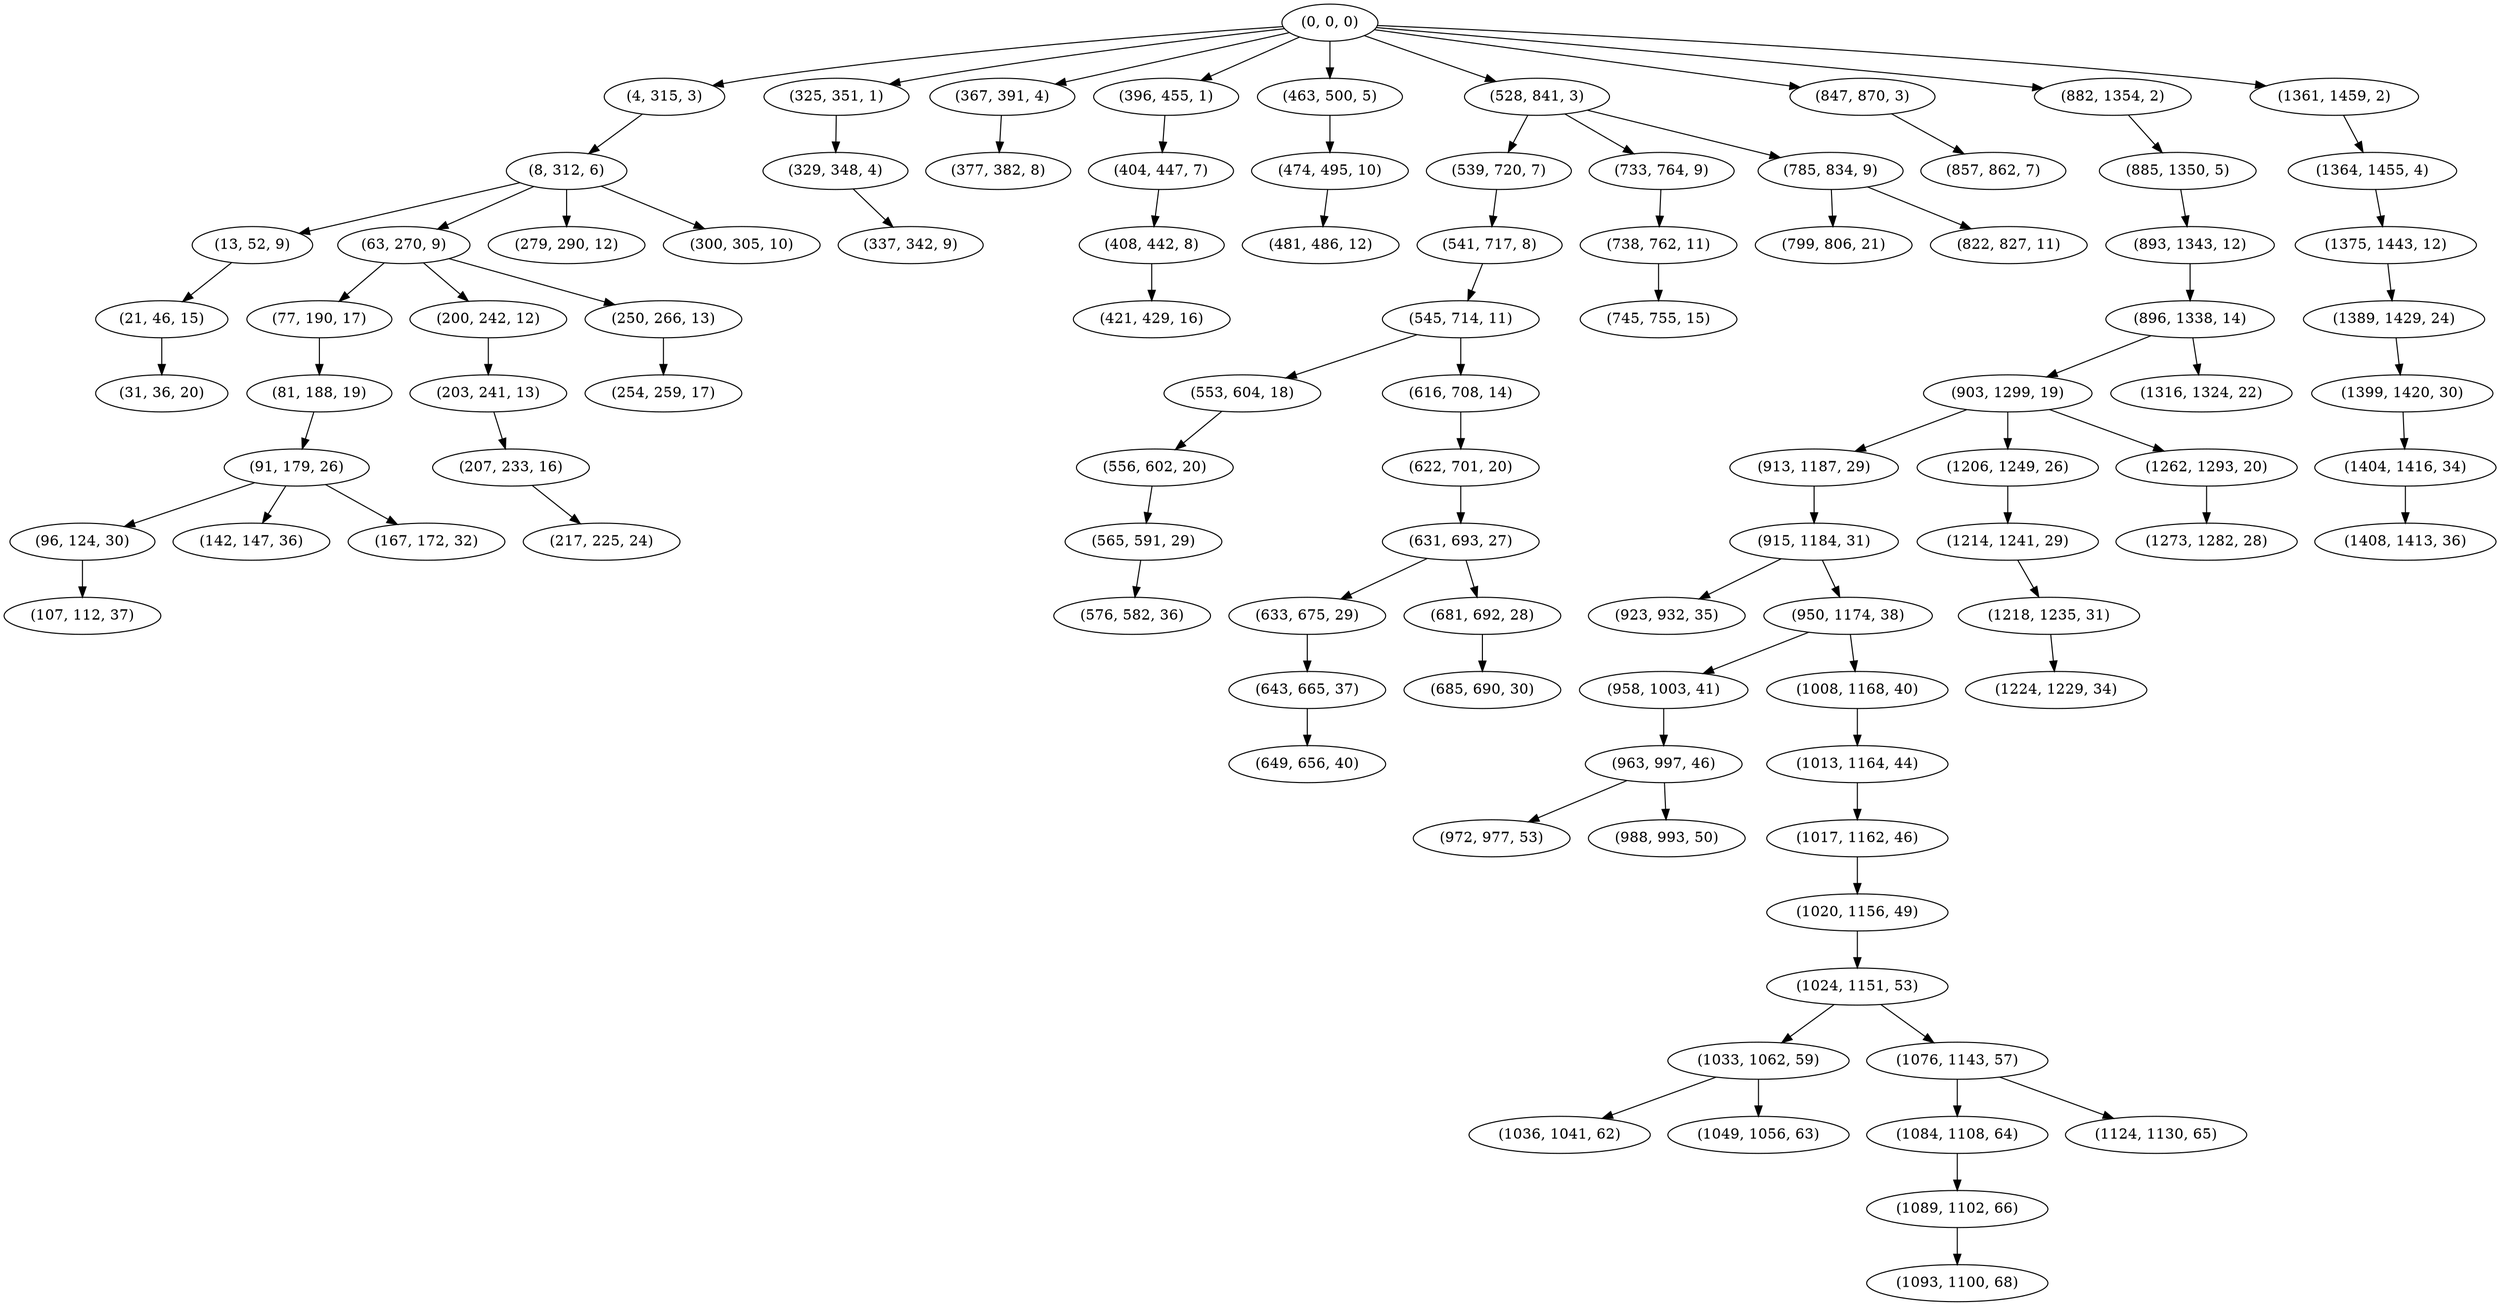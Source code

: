 digraph tree {
    "(0, 0, 0)";
    "(4, 315, 3)";
    "(8, 312, 6)";
    "(13, 52, 9)";
    "(21, 46, 15)";
    "(31, 36, 20)";
    "(63, 270, 9)";
    "(77, 190, 17)";
    "(81, 188, 19)";
    "(91, 179, 26)";
    "(96, 124, 30)";
    "(107, 112, 37)";
    "(142, 147, 36)";
    "(167, 172, 32)";
    "(200, 242, 12)";
    "(203, 241, 13)";
    "(207, 233, 16)";
    "(217, 225, 24)";
    "(250, 266, 13)";
    "(254, 259, 17)";
    "(279, 290, 12)";
    "(300, 305, 10)";
    "(325, 351, 1)";
    "(329, 348, 4)";
    "(337, 342, 9)";
    "(367, 391, 4)";
    "(377, 382, 8)";
    "(396, 455, 1)";
    "(404, 447, 7)";
    "(408, 442, 8)";
    "(421, 429, 16)";
    "(463, 500, 5)";
    "(474, 495, 10)";
    "(481, 486, 12)";
    "(528, 841, 3)";
    "(539, 720, 7)";
    "(541, 717, 8)";
    "(545, 714, 11)";
    "(553, 604, 18)";
    "(556, 602, 20)";
    "(565, 591, 29)";
    "(576, 582, 36)";
    "(616, 708, 14)";
    "(622, 701, 20)";
    "(631, 693, 27)";
    "(633, 675, 29)";
    "(643, 665, 37)";
    "(649, 656, 40)";
    "(681, 692, 28)";
    "(685, 690, 30)";
    "(733, 764, 9)";
    "(738, 762, 11)";
    "(745, 755, 15)";
    "(785, 834, 9)";
    "(799, 806, 21)";
    "(822, 827, 11)";
    "(847, 870, 3)";
    "(857, 862, 7)";
    "(882, 1354, 2)";
    "(885, 1350, 5)";
    "(893, 1343, 12)";
    "(896, 1338, 14)";
    "(903, 1299, 19)";
    "(913, 1187, 29)";
    "(915, 1184, 31)";
    "(923, 932, 35)";
    "(950, 1174, 38)";
    "(958, 1003, 41)";
    "(963, 997, 46)";
    "(972, 977, 53)";
    "(988, 993, 50)";
    "(1008, 1168, 40)";
    "(1013, 1164, 44)";
    "(1017, 1162, 46)";
    "(1020, 1156, 49)";
    "(1024, 1151, 53)";
    "(1033, 1062, 59)";
    "(1036, 1041, 62)";
    "(1049, 1056, 63)";
    "(1076, 1143, 57)";
    "(1084, 1108, 64)";
    "(1089, 1102, 66)";
    "(1093, 1100, 68)";
    "(1124, 1130, 65)";
    "(1206, 1249, 26)";
    "(1214, 1241, 29)";
    "(1218, 1235, 31)";
    "(1224, 1229, 34)";
    "(1262, 1293, 20)";
    "(1273, 1282, 28)";
    "(1316, 1324, 22)";
    "(1361, 1459, 2)";
    "(1364, 1455, 4)";
    "(1375, 1443, 12)";
    "(1389, 1429, 24)";
    "(1399, 1420, 30)";
    "(1404, 1416, 34)";
    "(1408, 1413, 36)";
    "(0, 0, 0)" -> "(4, 315, 3)";
    "(0, 0, 0)" -> "(325, 351, 1)";
    "(0, 0, 0)" -> "(367, 391, 4)";
    "(0, 0, 0)" -> "(396, 455, 1)";
    "(0, 0, 0)" -> "(463, 500, 5)";
    "(0, 0, 0)" -> "(528, 841, 3)";
    "(0, 0, 0)" -> "(847, 870, 3)";
    "(0, 0, 0)" -> "(882, 1354, 2)";
    "(0, 0, 0)" -> "(1361, 1459, 2)";
    "(4, 315, 3)" -> "(8, 312, 6)";
    "(8, 312, 6)" -> "(13, 52, 9)";
    "(8, 312, 6)" -> "(63, 270, 9)";
    "(8, 312, 6)" -> "(279, 290, 12)";
    "(8, 312, 6)" -> "(300, 305, 10)";
    "(13, 52, 9)" -> "(21, 46, 15)";
    "(21, 46, 15)" -> "(31, 36, 20)";
    "(63, 270, 9)" -> "(77, 190, 17)";
    "(63, 270, 9)" -> "(200, 242, 12)";
    "(63, 270, 9)" -> "(250, 266, 13)";
    "(77, 190, 17)" -> "(81, 188, 19)";
    "(81, 188, 19)" -> "(91, 179, 26)";
    "(91, 179, 26)" -> "(96, 124, 30)";
    "(91, 179, 26)" -> "(142, 147, 36)";
    "(91, 179, 26)" -> "(167, 172, 32)";
    "(96, 124, 30)" -> "(107, 112, 37)";
    "(200, 242, 12)" -> "(203, 241, 13)";
    "(203, 241, 13)" -> "(207, 233, 16)";
    "(207, 233, 16)" -> "(217, 225, 24)";
    "(250, 266, 13)" -> "(254, 259, 17)";
    "(325, 351, 1)" -> "(329, 348, 4)";
    "(329, 348, 4)" -> "(337, 342, 9)";
    "(367, 391, 4)" -> "(377, 382, 8)";
    "(396, 455, 1)" -> "(404, 447, 7)";
    "(404, 447, 7)" -> "(408, 442, 8)";
    "(408, 442, 8)" -> "(421, 429, 16)";
    "(463, 500, 5)" -> "(474, 495, 10)";
    "(474, 495, 10)" -> "(481, 486, 12)";
    "(528, 841, 3)" -> "(539, 720, 7)";
    "(528, 841, 3)" -> "(733, 764, 9)";
    "(528, 841, 3)" -> "(785, 834, 9)";
    "(539, 720, 7)" -> "(541, 717, 8)";
    "(541, 717, 8)" -> "(545, 714, 11)";
    "(545, 714, 11)" -> "(553, 604, 18)";
    "(545, 714, 11)" -> "(616, 708, 14)";
    "(553, 604, 18)" -> "(556, 602, 20)";
    "(556, 602, 20)" -> "(565, 591, 29)";
    "(565, 591, 29)" -> "(576, 582, 36)";
    "(616, 708, 14)" -> "(622, 701, 20)";
    "(622, 701, 20)" -> "(631, 693, 27)";
    "(631, 693, 27)" -> "(633, 675, 29)";
    "(631, 693, 27)" -> "(681, 692, 28)";
    "(633, 675, 29)" -> "(643, 665, 37)";
    "(643, 665, 37)" -> "(649, 656, 40)";
    "(681, 692, 28)" -> "(685, 690, 30)";
    "(733, 764, 9)" -> "(738, 762, 11)";
    "(738, 762, 11)" -> "(745, 755, 15)";
    "(785, 834, 9)" -> "(799, 806, 21)";
    "(785, 834, 9)" -> "(822, 827, 11)";
    "(847, 870, 3)" -> "(857, 862, 7)";
    "(882, 1354, 2)" -> "(885, 1350, 5)";
    "(885, 1350, 5)" -> "(893, 1343, 12)";
    "(893, 1343, 12)" -> "(896, 1338, 14)";
    "(896, 1338, 14)" -> "(903, 1299, 19)";
    "(896, 1338, 14)" -> "(1316, 1324, 22)";
    "(903, 1299, 19)" -> "(913, 1187, 29)";
    "(903, 1299, 19)" -> "(1206, 1249, 26)";
    "(903, 1299, 19)" -> "(1262, 1293, 20)";
    "(913, 1187, 29)" -> "(915, 1184, 31)";
    "(915, 1184, 31)" -> "(923, 932, 35)";
    "(915, 1184, 31)" -> "(950, 1174, 38)";
    "(950, 1174, 38)" -> "(958, 1003, 41)";
    "(950, 1174, 38)" -> "(1008, 1168, 40)";
    "(958, 1003, 41)" -> "(963, 997, 46)";
    "(963, 997, 46)" -> "(972, 977, 53)";
    "(963, 997, 46)" -> "(988, 993, 50)";
    "(1008, 1168, 40)" -> "(1013, 1164, 44)";
    "(1013, 1164, 44)" -> "(1017, 1162, 46)";
    "(1017, 1162, 46)" -> "(1020, 1156, 49)";
    "(1020, 1156, 49)" -> "(1024, 1151, 53)";
    "(1024, 1151, 53)" -> "(1033, 1062, 59)";
    "(1024, 1151, 53)" -> "(1076, 1143, 57)";
    "(1033, 1062, 59)" -> "(1036, 1041, 62)";
    "(1033, 1062, 59)" -> "(1049, 1056, 63)";
    "(1076, 1143, 57)" -> "(1084, 1108, 64)";
    "(1076, 1143, 57)" -> "(1124, 1130, 65)";
    "(1084, 1108, 64)" -> "(1089, 1102, 66)";
    "(1089, 1102, 66)" -> "(1093, 1100, 68)";
    "(1206, 1249, 26)" -> "(1214, 1241, 29)";
    "(1214, 1241, 29)" -> "(1218, 1235, 31)";
    "(1218, 1235, 31)" -> "(1224, 1229, 34)";
    "(1262, 1293, 20)" -> "(1273, 1282, 28)";
    "(1361, 1459, 2)" -> "(1364, 1455, 4)";
    "(1364, 1455, 4)" -> "(1375, 1443, 12)";
    "(1375, 1443, 12)" -> "(1389, 1429, 24)";
    "(1389, 1429, 24)" -> "(1399, 1420, 30)";
    "(1399, 1420, 30)" -> "(1404, 1416, 34)";
    "(1404, 1416, 34)" -> "(1408, 1413, 36)";
}
